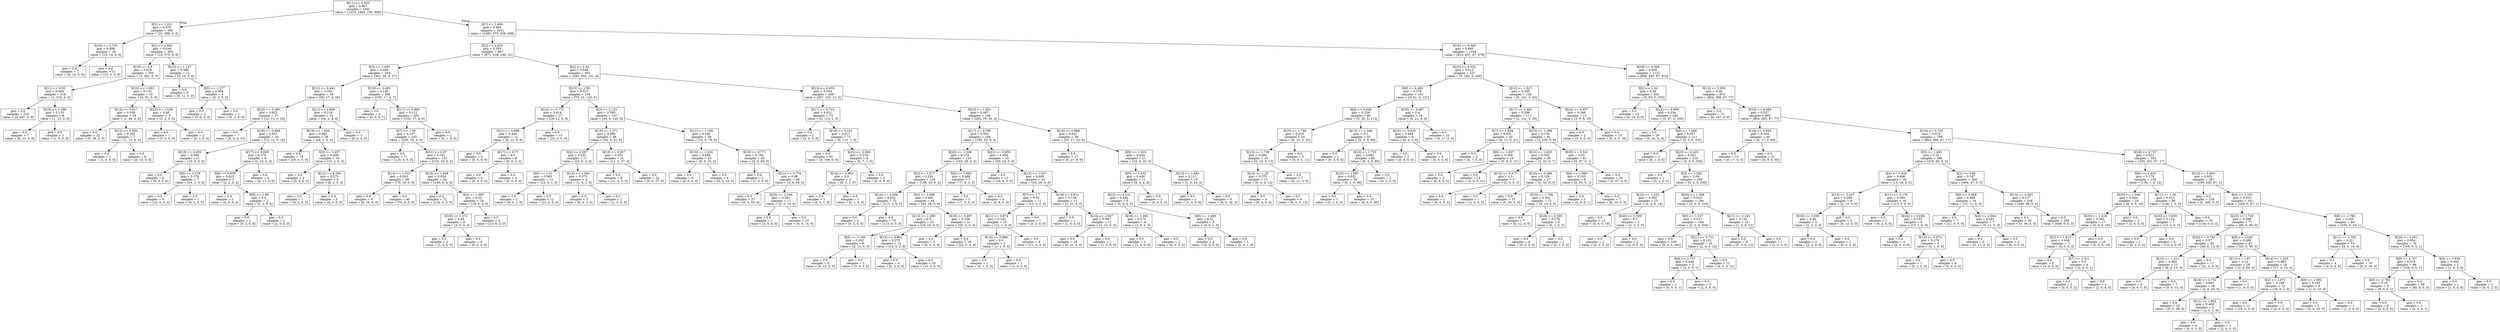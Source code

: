 digraph Tree {
node [shape=box] ;
0 [label="X[11] <= 0.933\ngini = 0.667\nsamples = 2401\nvalue = [1510, 1464, 236, 609]"] ;
1 [label="X[1] <= 1.251\ngini = 0.078\nsamples = 380\nvalue = [25, 589, 0, 0]"] ;
0 -> 1 [labeldistance=2.5, labelangle=45, headlabel="True"] ;
2 [label="X[19] <= 2.725\ngini = 0.499\nsamples = 18\nvalue = [15, 14, 0, 0]"] ;
1 -> 2 ;
3 [label="gini = 0.0\nsamples = 7\nvalue = [0, 14, 0, 0]"] ;
2 -> 3 ;
4 [label="gini = 0.0\nsamples = 11\nvalue = [15, 0, 0, 0]"] ;
2 -> 4 ;
5 [label="X[1] <= 4.932\ngini = 0.034\nsamples = 362\nvalue = [10, 575, 0, 0]"] ;
1 -> 5 ;
6 [label="X[19] <= 4.9\ngini = 0.018\nsamples = 350\nvalue = [5, 561, 0, 0]"] ;
5 -> 6 ;
7 [label="X[11] <= 0.92\ngini = 0.004\nsamples = 318\nvalue = [1, 510, 0, 0]"] ;
6 -> 7 ;
8 [label="gini = 0.0\nsamples = 310\nvalue = [0, 497, 0, 0]"] ;
7 -> 8 ;
9 [label="X[19] <= 1.596\ngini = 0.133\nsamples = 8\nvalue = [1, 13, 0, 0]"] ;
7 -> 9 ;
10 [label="gini = 0.0\nsamples = 7\nvalue = [0, 13, 0, 0]"] ;
9 -> 10 ;
11 [label="gini = 0.0\nsamples = 1\nvalue = [1, 0, 0, 0]"] ;
9 -> 11 ;
12 [label="X[10] <= 1.683\ngini = 0.135\nsamples = 32\nvalue = [4, 51, 0, 0]"] ;
6 -> 12 ;
13 [label="X[12] <= 0.917\ngini = 0.039\nsamples = 29\nvalue = [1, 49, 0, 0]"] ;
12 -> 13 ;
14 [label="gini = 0.0\nsamples = 22\nvalue = [0, 39, 0, 0]"] ;
13 -> 14 ;
15 [label="X[12] <= 0.936\ngini = 0.165\nsamples = 7\nvalue = [1, 10, 0, 0]"] ;
13 -> 15 ;
16 [label="gini = 0.0\nsamples = 1\nvalue = [1, 0, 0, 0]"] ;
15 -> 16 ;
17 [label="gini = 0.0\nsamples = 6\nvalue = [0, 10, 0, 0]"] ;
15 -> 17 ;
18 [label="X[23] <= 2.538\ngini = 0.48\nsamples = 3\nvalue = [3, 2, 0, 0]"] ;
12 -> 18 ;
19 [label="gini = 0.0\nsamples = 1\nvalue = [3, 0, 0, 0]"] ;
18 -> 19 ;
20 [label="gini = 0.0\nsamples = 2\nvalue = [0, 2, 0, 0]"] ;
18 -> 20 ;
21 [label="X[14] <= 1.147\ngini = 0.388\nsamples = 12\nvalue = [5, 14, 0, 0]"] ;
5 -> 21 ;
22 [label="gini = 0.0\nsamples = 8\nvalue = [0, 12, 0, 0]"] ;
21 -> 22 ;
23 [label="X[0] <= 1.377\ngini = 0.408\nsamples = 4\nvalue = [5, 2, 0, 0]"] ;
21 -> 23 ;
24 [label="gini = 0.0\nsamples = 3\nvalue = [5, 0, 0, 0]"] ;
23 -> 24 ;
25 [label="gini = 0.0\nsamples = 1\nvalue = [0, 2, 0, 0]"] ;
23 -> 25 ;
26 [label="X[7] <= 1.804\ngini = 0.669\nsamples = 2021\nvalue = [1485, 875, 236, 609]"] ;
0 -> 26 [labeldistance=2.5, labelangle=-45, headlabel="False"] ;
27 [label="X[2] <= 2.022\ngini = 0.553\nsamples = 667\nvalue = [671, 238, 149, 31]"] ;
26 -> 27 ;
28 [label="X[3] <= 1.455\ngini = 0.268\nsamples = 264\nvalue = [391, 34, 8, 27]"] ;
27 -> 28 ;
29 [label="X[21] <= 0.442\ngini = 0.592\nsamples = 58\nvalue = [56, 17, 4, 20]"] ;
28 -> 29 ;
30 [label="X[23] <= 0.385\ngini = 0.652\nsamples = 27\nvalue = [12, 15, 0, 20]"] ;
29 -> 30 ;
31 [label="gini = 0.0\nsamples = 7\nvalue = [0, 0, 0, 10]"] ;
30 -> 31 ;
32 [label="X[18] <= 0.984\ngini = 0.657\nsamples = 20\nvalue = [12, 15, 0, 10]"] ;
30 -> 32 ;
33 [label="X[19] <= 0.495\ngini = 0.568\nsamples = 11\nvalue = [10, 2, 0, 6]"] ;
32 -> 33 ;
34 [label="gini = 0.0\nsamples = 4\nvalue = [0, 0, 0, 6]"] ;
33 -> 34 ;
35 [label="X[6] <= 3.278\ngini = 0.278\nsamples = 7\nvalue = [10, 2, 0, 0]"] ;
33 -> 35 ;
36 [label="gini = 0.0\nsamples = 6\nvalue = [10, 0, 0, 0]"] ;
35 -> 36 ;
37 [label="gini = 0.0\nsamples = 1\nvalue = [0, 2, 0, 0]"] ;
35 -> 37 ;
38 [label="X[17] <= 0.928\ngini = 0.476\nsamples = 9\nvalue = [2, 13, 0, 4]"] ;
32 -> 38 ;
39 [label="X[8] <= 2.658\ngini = 0.625\nsamples = 3\nvalue = [2, 2, 0, 4]"] ;
38 -> 39 ;
40 [label="gini = 0.0\nsamples = 1\nvalue = [0, 0, 0, 4]"] ;
39 -> 40 ;
41 [label="X[9] <= 2.99\ngini = 0.5\nsamples = 2\nvalue = [2, 2, 0, 0]"] ;
39 -> 41 ;
42 [label="gini = 0.0\nsamples = 1\nvalue = [0, 2, 0, 0]"] ;
41 -> 42 ;
43 [label="gini = 0.0\nsamples = 1\nvalue = [2, 0, 0, 0]"] ;
41 -> 43 ;
44 [label="gini = 0.0\nsamples = 6\nvalue = [0, 11, 0, 0]"] ;
38 -> 44 ;
45 [label="X[21] <= 1.609\ngini = 0.218\nsamples = 31\nvalue = [44, 2, 4, 0]"] ;
29 -> 45 ;
46 [label="X[19] <= 1.006\ngini = 0.083\nsamples = 28\nvalue = [44, 2, 0, 0]"] ;
45 -> 46 ;
47 [label="gini = 0.0\nsamples = 18\nvalue = [29, 0, 0, 0]"] ;
46 -> 47 ;
48 [label="X[3] <= 1.407\ngini = 0.208\nsamples = 10\nvalue = [15, 2, 0, 0]"] ;
46 -> 48 ;
49 [label="gini = 0.0\nsamples = 4\nvalue = [9, 0, 0, 0]"] ;
48 -> 49 ;
50 [label="X[12] <= 3.294\ngini = 0.375\nsamples = 6\nvalue = [6, 2, 0, 0]"] ;
48 -> 50 ;
51 [label="gini = 0.0\nsamples = 1\nvalue = [0, 2, 0, 0]"] ;
50 -> 51 ;
52 [label="gini = 0.0\nsamples = 5\nvalue = [6, 0, 0, 0]"] ;
50 -> 52 ;
53 [label="gini = 0.0\nsamples = 3\nvalue = [0, 0, 4, 0]"] ;
45 -> 53 ;
54 [label="X[19] <= 0.491\ngini = 0.146\nsamples = 206\nvalue = [335, 17, 4, 7]"] ;
28 -> 54 ;
55 [label="gini = 0.0\nsamples = 3\nvalue = [0, 0, 0, 7]"] ;
54 -> 55 ;
56 [label="X[17] <= 3.865\ngini = 0.112\nsamples = 203\nvalue = [335, 17, 4, 0]"] ;
54 -> 56 ;
57 [label="X[7] <= 1.59\ngini = 0.107\nsamples = 202\nvalue = [335, 16, 4, 0]"] ;
56 -> 57 ;
58 [label="gini = 0.0\nsamples = 71\nvalue = [125, 0, 0, 0]"] ;
57 -> 58 ;
59 [label="X[21] <= 0.87\ngini = 0.161\nsamples = 131\nvalue = [210, 16, 4, 0]"] ;
57 -> 59 ;
60 [label="X[14] <= 1.337\ngini = 0.303\nsamples = 49\nvalue = [70, 16, 0, 0]"] ;
59 -> 60 ;
61 [label="gini = 0.0\nsamples = 9\nvalue = [0, 16, 0, 0]"] ;
60 -> 61 ;
62 [label="gini = 0.0\nsamples = 40\nvalue = [70, 0, 0, 0]"] ;
60 -> 62 ;
63 [label="X[18] <= 1.448\ngini = 0.054\nsamples = 82\nvalue = [140, 0, 4, 0]"] ;
59 -> 63 ;
64 [label="gini = 0.0\nsamples = 72\nvalue = [124, 0, 0, 0]"] ;
63 -> 64 ;
65 [label="X[3] <= 1.997\ngini = 0.32\nsamples = 10\nvalue = [16, 0, 4, 0]"] ;
63 -> 65 ;
66 [label="X[19] <= 1.372\ngini = 0.49\nsamples = 6\nvalue = [3, 0, 4, 0]"] ;
65 -> 66 ;
67 [label="gini = 0.0\nsamples = 2\nvalue = [3, 0, 0, 0]"] ;
66 -> 67 ;
68 [label="gini = 0.0\nsamples = 4\nvalue = [0, 0, 4, 0]"] ;
66 -> 68 ;
69 [label="gini = 0.0\nsamples = 4\nvalue = [13, 0, 0, 0]"] ;
65 -> 69 ;
70 [label="gini = 0.0\nsamples = 1\nvalue = [0, 1, 0, 0]"] ;
56 -> 70 ;
71 [label="X[2] <= 2.34\ngini = 0.646\nsamples = 403\nvalue = [280, 204, 141, 4]"] ;
27 -> 71 ;
72 [label="X[23] <= 1.58\ngini = 0.527\nsamples = 134\nvalue = [73, 12, 120, 0]"] ;
71 -> 72 ;
73 [label="X[22] <= 0.772\ngini = 0.414\nsamples = 27\nvalue = [29, 12, 0, 0]"] ;
72 -> 73 ;
74 [label="X[21] <= 0.698\ngini = 0.444\nsamples = 12\nvalue = [6, 12, 0, 0]"] ;
73 -> 74 ;
75 [label="gini = 0.0\nsamples = 4\nvalue = [0, 6, 0, 0]"] ;
74 -> 75 ;
76 [label="X[17] <= 0.77\ngini = 0.5\nsamples = 8\nvalue = [6, 6, 0, 0]"] ;
74 -> 76 ;
77 [label="gini = 0.0\nsamples = 4\nvalue = [6, 0, 0, 0]"] ;
76 -> 77 ;
78 [label="gini = 0.0\nsamples = 4\nvalue = [0, 6, 0, 0]"] ;
76 -> 78 ;
79 [label="gini = 0.0\nsamples = 15\nvalue = [23, 0, 0, 0]"] ;
73 -> 79 ;
80 [label="X[2] <= 2.122\ngini = 0.393\nsamples = 107\nvalue = [44, 0, 120, 0]"] ;
72 -> 80 ;
81 [label="X[16] <= 1.371\ngini = 0.496\nsamples = 48\nvalue = [34, 0, 41, 0]"] ;
80 -> 81 ;
82 [label="X[4] <= 2.087\ngini = 0.252\nsamples = 17\nvalue = [23, 0, 4, 0]"] ;
81 -> 82 ;
83 [label="X[9] <= 1.41\ngini = 0.083\nsamples = 13\nvalue = [22, 0, 1, 0]"] ;
82 -> 83 ;
84 [label="gini = 0.0\nsamples = 1\nvalue = [0, 0, 1, 0]"] ;
83 -> 84 ;
85 [label="gini = 0.0\nsamples = 12\nvalue = [22, 0, 0, 0]"] ;
83 -> 85 ;
86 [label="X[14] <= 1.345\ngini = 0.375\nsamples = 4\nvalue = [1, 0, 3, 0]"] ;
82 -> 86 ;
87 [label="gini = 0.0\nsamples = 3\nvalue = [0, 0, 3, 0]"] ;
86 -> 87 ;
88 [label="gini = 0.0\nsamples = 1\nvalue = [1, 0, 0, 0]"] ;
86 -> 88 ;
89 [label="X[19] <= 0.907\ngini = 0.353\nsamples = 31\nvalue = [11, 0, 37, 0]"] ;
81 -> 89 ;
90 [label="gini = 0.0\nsamples = 9\nvalue = [11, 0, 0, 0]"] ;
89 -> 90 ;
91 [label="gini = 0.0\nsamples = 22\nvalue = [0, 0, 37, 0]"] ;
89 -> 91 ;
92 [label="X[11] <= 1.169\ngini = 0.199\nsamples = 59\nvalue = [10, 0, 79, 0]"] ;
80 -> 92 ;
93 [label="X[19] <= 2.434\ngini = 0.469\nsamples = 10\nvalue = [6, 0, 10, 0]"] ;
92 -> 93 ;
94 [label="gini = 0.0\nsamples = 4\nvalue = [6, 0, 0, 0]"] ;
93 -> 94 ;
95 [label="gini = 0.0\nsamples = 6\nvalue = [0, 0, 10, 0]"] ;
93 -> 95 ;
96 [label="X[19] <= 0.771\ngini = 0.104\nsamples = 49\nvalue = [4, 0, 69, 0]"] ;
92 -> 96 ;
97 [label="gini = 0.0\nsamples = 1\nvalue = [1, 0, 0, 0]"] ;
96 -> 97 ;
98 [label="X[21] <= 3.774\ngini = 0.08\nsamples = 48\nvalue = [3, 0, 69, 0]"] ;
96 -> 98 ;
99 [label="gini = 0.0\nsamples = 37\nvalue = [0, 0, 55, 0]"] ;
98 -> 99 ;
100 [label="X[23] <= 2.349\ngini = 0.291\nsamples = 11\nvalue = [3, 0, 14, 0]"] ;
98 -> 100 ;
101 [label="gini = 0.0\nsamples = 1\nvalue = [3, 0, 0, 0]"] ;
100 -> 101 ;
102 [label="gini = 0.0\nsamples = 10\nvalue = [0, 0, 14, 0]"] ;
100 -> 102 ;
103 [label="X[13] <= 0.935\ngini = 0.554\nsamples = 269\nvalue = [207, 192, 21, 4]"] ;
71 -> 103 ;
104 [label="X[17] <= 0.724\ngini = 0.051\nsamples = 73\nvalue = [2, 113, 1, 0]"] ;
103 -> 104 ;
105 [label="gini = 0.0\nsamples = 2\nvalue = [2, 0, 0, 0]"] ;
104 -> 105 ;
106 [label="X[18] <= 3.101\ngini = 0.017\nsamples = 71\nvalue = [0, 113, 1, 0]"] ;
104 -> 106 ;
107 [label="gini = 0.0\nsamples = 65\nvalue = [0, 106, 0, 0]"] ;
106 -> 107 ;
108 [label="X[23] <= 2.609\ngini = 0.219\nsamples = 6\nvalue = [0, 7, 1, 0]"] ;
106 -> 108 ;
109 [label="X[14] <= 2.965\ngini = 0.5\nsamples = 2\nvalue = [0, 1, 1, 0]"] ;
108 -> 109 ;
110 [label="gini = 0.0\nsamples = 1\nvalue = [0, 0, 1, 0]"] ;
109 -> 110 ;
111 [label="gini = 0.0\nsamples = 1\nvalue = [0, 1, 0, 0]"] ;
109 -> 111 ;
112 [label="gini = 0.0\nsamples = 4\nvalue = [0, 6, 0, 0]"] ;
108 -> 112 ;
113 [label="X[23] <= 1.931\ngini = 0.487\nsamples = 196\nvalue = [205, 79, 20, 4]"] ;
103 -> 113 ;
114 [label="X[17] <= 0.785\ngini = 0.353\nsamples = 158\nvalue = [195, 52, 0, 4]"] ;
113 -> 114 ;
115 [label="X[20] <= 1.308\ngini = 0.278\nsamples = 123\nvalue = [165, 28, 0, 4]"] ;
114 -> 115 ;
116 [label="X[2] <= 3.977\ngini = 0.234\nsamples = 116\nvalue = [158, 20, 0, 4]"] ;
115 -> 116 ;
117 [label="X[14] <= 0.856\ngini = 0.034\nsamples = 72\nvalue = [115, 2, 0, 0]"] ;
116 -> 117 ;
118 [label="gini = 0.0\nsamples = 2\nvalue = [0, 2, 0, 0]"] ;
117 -> 118 ;
119 [label="gini = 0.0\nsamples = 70\nvalue = [115, 0, 0, 0]"] ;
117 -> 119 ;
120 [label="X[4] <= 3.098\ngini = 0.482\nsamples = 44\nvalue = [43, 18, 0, 4]"] ;
116 -> 120 ;
121 [label="X[13] <= 1.289\ngini = 0.5\nsamples = 23\nvalue = [18, 18, 0, 0]"] ;
120 -> 121 ;
122 [label="X[0] <= 1.186\ngini = 0.305\nsamples = 9\nvalue = [3, 13, 0, 0]"] ;
121 -> 122 ;
123 [label="gini = 0.0\nsamples = 6\nvalue = [0, 13, 0, 0]"] ;
122 -> 123 ;
124 [label="gini = 0.0\nsamples = 3\nvalue = [3, 0, 0, 0]"] ;
122 -> 124 ;
125 [label="X[14] <= 0.901\ngini = 0.375\nsamples = 14\nvalue = [15, 5, 0, 0]"] ;
121 -> 125 ;
126 [label="gini = 0.0\nsamples = 4\nvalue = [0, 5, 0, 0]"] ;
125 -> 126 ;
127 [label="gini = 0.0\nsamples = 10\nvalue = [15, 0, 0, 0]"] ;
125 -> 127 ;
128 [label="X[19] <= 0.497\ngini = 0.238\nsamples = 21\nvalue = [25, 0, 0, 4]"] ;
120 -> 128 ;
129 [label="gini = 0.0\nsamples = 3\nvalue = [0, 0, 0, 4]"] ;
128 -> 129 ;
130 [label="gini = 0.0\nsamples = 18\nvalue = [25, 0, 0, 0]"] ;
128 -> 130 ;
131 [label="X[5] <= 2.883\ngini = 0.498\nsamples = 7\nvalue = [7, 8, 0, 0]"] ;
115 -> 131 ;
132 [label="gini = 0.0\nsamples = 3\nvalue = [7, 0, 0, 0]"] ;
131 -> 132 ;
133 [label="gini = 0.0\nsamples = 4\nvalue = [0, 8, 0, 0]"] ;
131 -> 133 ;
134 [label="X[21] <= 0.659\ngini = 0.494\nsamples = 35\nvalue = [30, 24, 0, 0]"] ;
114 -> 134 ;
135 [label="gini = 0.0\nsamples = 12\nvalue = [16, 0, 0, 0]"] ;
134 -> 135 ;
136 [label="X[13] <= 1.547\ngini = 0.465\nsamples = 23\nvalue = [14, 24, 0, 0]"] ;
134 -> 136 ;
137 [label="X[7] <= 1.7\ngini = 0.32\nsamples = 11\nvalue = [12, 3, 0, 0]"] ;
136 -> 137 ;
138 [label="X[21] <= 0.874\ngini = 0.142\nsamples = 10\nvalue = [12, 1, 0, 0]"] ;
137 -> 138 ;
139 [label="X[16] <= 0.999\ngini = 0.5\nsamples = 2\nvalue = [1, 1, 0, 0]"] ;
138 -> 139 ;
140 [label="gini = 0.0\nsamples = 1\nvalue = [0, 1, 0, 0]"] ;
139 -> 140 ;
141 [label="gini = 0.0\nsamples = 1\nvalue = [1, 0, 0, 0]"] ;
139 -> 141 ;
142 [label="gini = 0.0\nsamples = 8\nvalue = [11, 0, 0, 0]"] ;
138 -> 142 ;
143 [label="gini = 0.0\nsamples = 1\nvalue = [0, 2, 0, 0]"] ;
137 -> 143 ;
144 [label="X[18] <= 0.811\ngini = 0.159\nsamples = 12\nvalue = [2, 21, 0, 0]"] ;
136 -> 144 ;
145 [label="gini = 0.0\nsamples = 1\nvalue = [1, 0, 0, 0]"] ;
144 -> 145 ;
146 [label="X[14] <= 2.947\ngini = 0.087\nsamples = 11\nvalue = [1, 21, 0, 0]"] ;
144 -> 146 ;
147 [label="gini = 0.0\nsamples = 10\nvalue = [0, 21, 0, 0]"] ;
146 -> 147 ;
148 [label="gini = 0.0\nsamples = 1\nvalue = [1, 0, 0, 0]"] ;
146 -> 148 ;
149 [label="X[14] <= 0.888\ngini = 0.622\nsamples = 38\nvalue = [10, 27, 20, 0]"] ;
113 -> 149 ;
150 [label="gini = 0.0\nsamples = 17\nvalue = [0, 27, 0, 0]"] ;
149 -> 150 ;
151 [label="X[8] <= 1.624\ngini = 0.444\nsamples = 21\nvalue = [10, 0, 20, 0]"] ;
149 -> 151 ;
152 [label="X[9] <= 1.632\ngini = 0.426\nsamples = 11\nvalue = [9, 0, 4, 0]"] ;
151 -> 152 ;
153 [label="X[23] <= 4.132\ngini = 0.494\nsamples = 9\nvalue = [5, 0, 4, 0]"] ;
152 -> 153 ;
154 [label="X[19] <= 1.492\ngini = 0.375\nsamples = 4\nvalue = [1, 0, 3, 0]"] ;
153 -> 154 ;
155 [label="gini = 0.0\nsamples = 1\nvalue = [1, 0, 0, 0]"] ;
154 -> 155 ;
156 [label="gini = 0.0\nsamples = 3\nvalue = [0, 0, 3, 0]"] ;
154 -> 156 ;
157 [label="X[8] <= 1.408\ngini = 0.32\nsamples = 5\nvalue = [4, 0, 1, 0]"] ;
153 -> 157 ;
158 [label="gini = 0.0\nsamples = 4\nvalue = [4, 0, 0, 0]"] ;
157 -> 158 ;
159 [label="gini = 0.0\nsamples = 1\nvalue = [0, 0, 1, 0]"] ;
157 -> 159 ;
160 [label="gini = 0.0\nsamples = 2\nvalue = [4, 0, 0, 0]"] ;
152 -> 160 ;
161 [label="X[13] <= 1.683\ngini = 0.111\nsamples = 10\nvalue = [1, 0, 16, 0]"] ;
151 -> 161 ;
162 [label="gini = 0.0\nsamples = 1\nvalue = [1, 0, 0, 0]"] ;
161 -> 162 ;
163 [label="gini = 0.0\nsamples = 9\nvalue = [0, 0, 16, 0]"] ;
161 -> 163 ;
164 [label="X[16] <= 0.505\ngini = 0.685\nsamples = 1354\nvalue = [814, 637, 87, 578]"] ;
26 -> 164 ;
165 [label="X[20] <= 0.532\ngini = 0.513\nsamples = 227\nvalue = [5, 182, 0, 166]"] ;
164 -> 165 ;
166 [label="X[8] <= 4.465\ngini = 0.378\nsamples = 101\nvalue = [0, 41, 0, 121]"] ;
165 -> 166 ;
167 [label="X[6] <= 3.028\ngini = 0.256\nsamples = 85\nvalue = [0, 20, 0, 113]"] ;
166 -> 167 ;
168 [label="X[10] <= 1.749\ngini = 0.478\nsamples = 24\nvalue = [0, 15, 0, 23]"] ;
167 -> 168 ;
169 [label="X[13] <= 1.738\ngini = 0.494\nsamples = 19\nvalue = [0, 15, 0, 12]"] ;
168 -> 169 ;
170 [label="X[14] <= 1.25\ngini = 0.375\nsamples = 12\nvalue = [0, 4, 0, 12]"] ;
169 -> 170 ;
171 [label="gini = 0.0\nsamples = 4\nvalue = [0, 4, 0, 0]"] ;
170 -> 171 ;
172 [label="gini = 0.0\nsamples = 8\nvalue = [0, 0, 0, 12]"] ;
170 -> 172 ;
173 [label="gini = 0.0\nsamples = 7\nvalue = [0, 11, 0, 0]"] ;
169 -> 173 ;
174 [label="gini = 0.0\nsamples = 5\nvalue = [0, 0, 0, 11]"] ;
168 -> 174 ;
175 [label="X[13] <= 1.346\ngini = 0.1\nsamples = 61\nvalue = [0, 5, 0, 90]"] ;
167 -> 175 ;
176 [label="gini = 0.0\nsamples = 1\nvalue = [0, 2, 0, 0]"] ;
175 -> 176 ;
177 [label="X[13] <= 1.753\ngini = 0.062\nsamples = 60\nvalue = [0, 3, 0, 90]"] ;
175 -> 177 ;
178 [label="X[10] <= 1.685\ngini = 0.022\nsamples = 58\nvalue = [0, 1, 0, 90]"] ;
177 -> 178 ;
179 [label="gini = 0.0\nsamples = 1\nvalue = [0, 1, 0, 0]"] ;
178 -> 179 ;
180 [label="gini = 0.0\nsamples = 57\nvalue = [0, 0, 0, 90]"] ;
178 -> 180 ;
181 [label="gini = 0.0\nsamples = 2\nvalue = [0, 2, 0, 0]"] ;
177 -> 181 ;
182 [label="X[20] <= 0.487\ngini = 0.4\nsamples = 16\nvalue = [0, 21, 0, 8]"] ;
166 -> 182 ;
183 [label="X[22] <= 0.835\ngini = 0.444\nsamples = 6\nvalue = [0, 4, 0, 8]"] ;
182 -> 183 ;
184 [label="gini = 0.0\nsamples = 2\nvalue = [0, 4, 0, 0]"] ;
183 -> 184 ;
185 [label="gini = 0.0\nsamples = 4\nvalue = [0, 0, 0, 8]"] ;
183 -> 185 ;
186 [label="gini = 0.0\nsamples = 10\nvalue = [0, 17, 0, 0]"] ;
182 -> 186 ;
187 [label="X[12] <= 1.827\ngini = 0.399\nsamples = 126\nvalue = [5, 141, 0, 45]"] ;
165 -> 187 ;
188 [label="X[17] <= 0.462\ngini = 0.299\nsamples = 111\nvalue = [2, 141, 0, 29]"] ;
187 -> 188 ;
189 [label="X[7] <= 1.834\ngini = 0.451\nsamples = 20\nvalue = [0, 11, 0, 21]"] ;
188 -> 189 ;
190 [label="gini = 0.0\nsamples = 4\nvalue = [0, 7, 0, 0]"] ;
189 -> 190 ;
191 [label="X[6] <= 1.937\ngini = 0.269\nsamples = 16\nvalue = [0, 4, 0, 21]"] ;
189 -> 191 ;
192 [label="gini = 0.0\nsamples = 2\nvalue = [0, 4, 0, 0]"] ;
191 -> 192 ;
193 [label="gini = 0.0\nsamples = 14\nvalue = [0, 0, 0, 21]"] ;
191 -> 193 ;
194 [label="X[23] <= 1.299\ngini = 0.134\nsamples = 91\nvalue = [2, 130, 0, 8]"] ;
188 -> 194 ;
195 [label="X[10] <= 1.655\ngini = 0.353\nsamples = 30\nvalue = [2, 33, 0, 7]"] ;
194 -> 195 ;
196 [label="X[15] <= 0.577\ngini = 0.5\nsamples = 3\nvalue = [2, 0, 0, 2]"] ;
195 -> 196 ;
197 [label="gini = 0.0\nsamples = 2\nvalue = [0, 0, 0, 2]"] ;
196 -> 197 ;
198 [label="gini = 0.0\nsamples = 1\nvalue = [2, 0, 0, 0]"] ;
196 -> 198 ;
199 [label="X[16] <= 0.488\ngini = 0.229\nsamples = 27\nvalue = [0, 33, 0, 5]"] ;
195 -> 199 ;
200 [label="gini = 0.0\nsamples = 15\nvalue = [0, 20, 0, 0]"] ;
199 -> 200 ;
201 [label="X[10] <= 1.766\ngini = 0.401\nsamples = 12\nvalue = [0, 13, 0, 5]"] ;
199 -> 201 ;
202 [label="gini = 0.0\nsamples = 7\nvalue = [0, 12, 0, 0]"] ;
201 -> 202 ;
203 [label="X[18] <= 0.505\ngini = 0.278\nsamples = 5\nvalue = [0, 1, 0, 5]"] ;
201 -> 203 ;
204 [label="gini = 0.0\nsamples = 4\nvalue = [0, 0, 0, 5]"] ;
203 -> 204 ;
205 [label="gini = 0.0\nsamples = 1\nvalue = [0, 1, 0, 0]"] ;
203 -> 205 ;
206 [label="X[20] <= 0.541\ngini = 0.02\nsamples = 61\nvalue = [0, 97, 0, 1]"] ;
194 -> 206 ;
207 [label="X[6] <= 1.869\ngini = 0.165\nsamples = 8\nvalue = [0, 10, 0, 1]"] ;
206 -> 207 ;
208 [label="gini = 0.0\nsamples = 1\nvalue = [0, 0, 0, 1]"] ;
207 -> 208 ;
209 [label="gini = 0.0\nsamples = 7\nvalue = [0, 10, 0, 0]"] ;
207 -> 209 ;
210 [label="gini = 0.0\nsamples = 53\nvalue = [0, 87, 0, 0]"] ;
206 -> 210 ;
211 [label="X[22] <= 0.957\ngini = 0.266\nsamples = 15\nvalue = [3, 0, 0, 16]"] ;
187 -> 211 ;
212 [label="gini = 0.0\nsamples = 2\nvalue = [3, 0, 0, 0]"] ;
211 -> 212 ;
213 [label="gini = 0.0\nsamples = 13\nvalue = [0, 0, 0, 16]"] ;
211 -> 213 ;
214 [label="X[18] <= 0.504\ngini = 0.666\nsamples = 1127\nvalue = [809, 455, 87, 412]"] ;
164 -> 214 ;
215 [label="X[5] <= 1.62\ngini = 0.29\nsamples = 252\nvalue = [5, 65, 0, 335]"] ;
214 -> 215 ;
216 [label="gini = 0.0\nsamples = 12\nvalue = [0, 18, 0, 0]"] ;
215 -> 216 ;
217 [label="X[14] <= 0.909\ngini = 0.236\nsamples = 240\nvalue = [5, 47, 0, 335]"] ;
215 -> 217 ;
218 [label="gini = 0.0\nsamples = 29\nvalue = [0, 42, 0, 0]"] ;
217 -> 218 ;
219 [label="X[4] <= 1.484\ngini = 0.057\nsamples = 211\nvalue = [5, 5, 0, 335]"] ;
217 -> 219 ;
220 [label="gini = 0.0\nsamples = 1\nvalue = [0, 1, 0, 0]"] ;
219 -> 220 ;
221 [label="X[20] <= 0.425\ngini = 0.051\nsamples = 210\nvalue = [5, 4, 0, 335]"] ;
219 -> 221 ;
222 [label="gini = 0.0\nsamples = 1\nvalue = [0, 2, 0, 0]"] ;
221 -> 222 ;
223 [label="X[2] <= 1.382\ngini = 0.04\nsamples = 209\nvalue = [5, 2, 0, 335]"] ;
221 -> 223 ;
224 [label="X[22] <= 1.222\ngini = 0.302\nsamples = 15\nvalue = [2, 2, 0, 19]"] ;
223 -> 224 ;
225 [label="gini = 0.0\nsamples = 12\nvalue = [0, 0, 0, 19]"] ;
224 -> 225 ;
226 [label="X[20] <= 0.509\ngini = 0.5\nsamples = 3\nvalue = [2, 2, 0, 0]"] ;
224 -> 226 ;
227 [label="gini = 0.0\nsamples = 1\nvalue = [0, 2, 0, 0]"] ;
226 -> 227 ;
228 [label="gini = 0.0\nsamples = 2\nvalue = [2, 0, 0, 0]"] ;
226 -> 228 ;
229 [label="X[20] <= 1.569\ngini = 0.019\nsamples = 194\nvalue = [3, 0, 0, 316]"] ;
223 -> 229 ;
230 [label="X[0] <= 1.527\ngini = 0.013\nsamples = 184\nvalue = [2, 0, 0, 304]"] ;
229 -> 230 ;
231 [label="gini = 0.0\nsamples = 169\nvalue = [0, 0, 0, 282]"] ;
230 -> 231 ;
232 [label="X[21] <= 0.731\ngini = 0.153\nsamples = 15\nvalue = [2, 0, 0, 22]"] ;
230 -> 232 ;
233 [label="X[9] <= 2.737\ngini = 0.444\nsamples = 3\nvalue = [2, 0, 0, 1]"] ;
232 -> 233 ;
234 [label="gini = 0.0\nsamples = 1\nvalue = [0, 0, 0, 1]"] ;
233 -> 234 ;
235 [label="gini = 0.0\nsamples = 2\nvalue = [2, 0, 0, 0]"] ;
233 -> 235 ;
236 [label="gini = 0.0\nsamples = 12\nvalue = [0, 0, 0, 21]"] ;
232 -> 236 ;
237 [label="X[11] <= 2.145\ngini = 0.142\nsamples = 10\nvalue = [1, 0, 0, 12]"] ;
229 -> 237 ;
238 [label="gini = 0.0\nsamples = 9\nvalue = [0, 0, 0, 12]"] ;
237 -> 238 ;
239 [label="gini = 0.0\nsamples = 1\nvalue = [1, 0, 0, 0]"] ;
237 -> 239 ;
240 [label="X[13] <= 0.905\ngini = 0.56\nsamples = 875\nvalue = [804, 390, 87, 77]"] ;
214 -> 240 ;
241 [label="gini = 0.0\nsamples = 73\nvalue = [0, 107, 0, 0]"] ;
240 -> 241 ;
242 [label="X[19] <= 0.494\ngini = 0.527\nsamples = 802\nvalue = [804, 283, 87, 77]"] ;
240 -> 242 ;
243 [label="X[14] <= 0.925\ngini = 0.344\nsamples = 44\nvalue = [0, 17, 0, 60]"] ;
242 -> 243 ;
244 [label="gini = 0.0\nsamples = 12\nvalue = [0, 17, 0, 0]"] ;
243 -> 244 ;
245 [label="gini = 0.0\nsamples = 32\nvalue = [0, 0, 0, 60]"] ;
243 -> 245 ;
246 [label="X[16] <= 0.725\ngini = 0.474\nsamples = 758\nvalue = [804, 266, 87, 17]"] ;
242 -> 246 ;
247 [label="X[5] <= 1.462\ngini = 0.21\nsamples = 366\nvalue = [479, 65, 0, 0]"] ;
246 -> 247 ;
248 [label="X[4] <= 1.439\ngini = 0.496\nsamples = 18\nvalue = [15, 18, 0, 0]"] ;
247 -> 248 ;
249 [label="X[13] <= 3.247\ngini = 0.208\nsamples = 8\nvalue = [2, 15, 0, 0]"] ;
248 -> 249 ;
250 [label="X[10] <= 3.839\ngini = 0.48\nsamples = 3\nvalue = [2, 3, 0, 0]"] ;
249 -> 250 ;
251 [label="gini = 0.0\nsamples = 2\nvalue = [2, 0, 0, 0]"] ;
250 -> 251 ;
252 [label="gini = 0.0\nsamples = 1\nvalue = [0, 3, 0, 0]"] ;
250 -> 252 ;
253 [label="gini = 0.0\nsamples = 5\nvalue = [0, 12, 0, 0]"] ;
249 -> 253 ;
254 [label="X[11] <= 2.176\ngini = 0.305\nsamples = 10\nvalue = [13, 3, 0, 0]"] ;
248 -> 254 ;
255 [label="gini = 0.0\nsamples = 1\nvalue = [0, 2, 0, 0]"] ;
254 -> 255 ;
256 [label="X[16] <= 0.658\ngini = 0.133\nsamples = 9\nvalue = [13, 1, 0, 0]"] ;
254 -> 256 ;
257 [label="gini = 0.0\nsamples = 4\nvalue = [8, 0, 0, 0]"] ;
256 -> 257 ;
258 [label="X[15] <= 0.672\ngini = 0.278\nsamples = 5\nvalue = [5, 1, 0, 0]"] ;
256 -> 258 ;
259 [label="gini = 0.0\nsamples = 1\nvalue = [0, 1, 0, 0]"] ;
258 -> 259 ;
260 [label="gini = 0.0\nsamples = 4\nvalue = [5, 0, 0, 0]"] ;
258 -> 260 ;
261 [label="X[1] <= 0.85\ngini = 0.167\nsamples = 348\nvalue = [464, 47, 0, 0]"] ;
247 -> 261 ;
262 [label="X[0] <= 0.809\ngini = 0.488\nsamples = 14\nvalue = [15, 11, 0, 0]"] ;
261 -> 262 ;
263 [label="gini = 0.0\nsamples = 7\nvalue = [11, 0, 0, 0]"] ;
262 -> 263 ;
264 [label="X[4] <= 2.664\ngini = 0.391\nsamples = 7\nvalue = [4, 11, 0, 0]"] ;
262 -> 264 ;
265 [label="gini = 0.0\nsamples = 5\nvalue = [0, 11, 0, 0]"] ;
264 -> 265 ;
266 [label="gini = 0.0\nsamples = 2\nvalue = [4, 0, 0, 0]"] ;
264 -> 266 ;
267 [label="X[14] <= 0.903\ngini = 0.137\nsamples = 334\nvalue = [449, 36, 0, 0]"] ;
261 -> 267 ;
268 [label="gini = 0.0\nsamples = 30\nvalue = [0, 36, 0, 0]"] ;
267 -> 268 ;
269 [label="gini = 0.0\nsamples = 304\nvalue = [449, 0, 0, 0]"] ;
267 -> 269 ;
270 [label="X[18] <= 0.737\ngini = 0.612\nsamples = 392\nvalue = [325, 201, 87, 17]"] ;
246 -> 270 ;
271 [label="X[9] <= 2.416\ngini = 0.178\nsamples = 105\nvalue = [156, 1, 0, 16]"] ;
270 -> 271 ;
272 [label="X[20] <= 1.546\ngini = 0.444\nsamples = 19\nvalue = [8, 0, 0, 16]"] ;
271 -> 272 ;
273 [label="X[20] <= 1.416\ngini = 0.363\nsamples = 17\nvalue = [5, 0, 0, 16]"] ;
272 -> 273 ;
274 [label="X[3] <= 1.813\ngini = 0.408\nsamples = 7\nvalue = [5, 0, 0, 2]"] ;
273 -> 274 ;
275 [label="gini = 0.0\nsamples = 3\nvalue = [3, 0, 0, 0]"] ;
274 -> 275 ;
276 [label="X[7] <= 2.321\ngini = 0.5\nsamples = 4\nvalue = [2, 0, 0, 2]"] ;
274 -> 276 ;
277 [label="gini = 0.0\nsamples = 2\nvalue = [0, 0, 0, 2]"] ;
276 -> 277 ;
278 [label="gini = 0.0\nsamples = 2\nvalue = [2, 0, 0, 0]"] ;
276 -> 278 ;
279 [label="gini = 0.0\nsamples = 10\nvalue = [0, 0, 0, 14]"] ;
273 -> 279 ;
280 [label="gini = 0.0\nsamples = 2\nvalue = [3, 0, 0, 0]"] ;
272 -> 280 ;
281 [label="X[11] <= 1.36\ngini = 0.013\nsamples = 86\nvalue = [148, 1, 0, 0]"] ;
271 -> 281 ;
282 [label="X[16] <= 0.839\ngini = 0.124\nsamples = 7\nvalue = [14, 1, 0, 0]"] ;
281 -> 282 ;
283 [label="gini = 0.0\nsamples = 1\nvalue = [0, 1, 0, 0]"] ;
282 -> 283 ;
284 [label="gini = 0.0\nsamples = 6\nvalue = [14, 0, 0, 0]"] ;
282 -> 284 ;
285 [label="gini = 0.0\nsamples = 79\nvalue = [134, 0, 0, 0]"] ;
281 -> 285 ;
286 [label="X[14] <= 0.903\ngini = 0.635\nsamples = 287\nvalue = [169, 200, 87, 1]"] ;
270 -> 286 ;
287 [label="gini = 0.0\nsamples = 126\nvalue = [0, 200, 0, 0]"] ;
286 -> 287 ;
288 [label="X[4] <= 2.191\ngini = 0.453\nsamples = 161\nvalue = [169, 0, 87, 1]"] ;
286 -> 288 ;
289 [label="X[23] <= 1.729\ngini = 0.498\nsamples = 77\nvalue = [60, 0, 69, 0]"] ;
288 -> 289 ;
290 [label="X[20] <= 0.702\ngini = 0.37\nsamples = 30\nvalue = [40, 0, 13, 0]"] ;
289 -> 290 ;
291 [label="X[15] <= 1.211\ngini = 0.483\nsamples = 13\nvalue = [9, 0, 13, 0]"] ;
290 -> 291 ;
292 [label="gini = 0.0\nsamples = 6\nvalue = [9, 0, 0, 0]"] ;
291 -> 292 ;
293 [label="gini = 0.0\nsamples = 7\nvalue = [0, 0, 13, 0]"] ;
291 -> 293 ;
294 [label="gini = 0.0\nsamples = 17\nvalue = [31, 0, 0, 0]"] ;
290 -> 294 ;
295 [label="X[0] <= 2.026\ngini = 0.388\nsamples = 47\nvalue = [20, 0, 56, 0]"] ;
289 -> 295 ;
296 [label="X[11] <= 1.97\ngini = 0.12\nsamples = 29\nvalue = [3, 0, 44, 0]"] ;
295 -> 296 ;
297 [label="X[14] <= 3.752\ngini = 0.083\nsamples = 28\nvalue = [2, 0, 44, 0]"] ;
296 -> 297 ;
298 [label="gini = 0.0\nsamples = 23\nvalue = [0, 0, 39, 0]"] ;
297 -> 298 ;
299 [label="X[11] <= 1.862\ngini = 0.408\nsamples = 5\nvalue = [2, 0, 5, 0]"] ;
297 -> 299 ;
300 [label="gini = 0.0\nsamples = 4\nvalue = [0, 0, 5, 0]"] ;
299 -> 300 ;
301 [label="gini = 0.0\nsamples = 1\nvalue = [2, 0, 0, 0]"] ;
299 -> 301 ;
302 [label="gini = 0.0\nsamples = 1\nvalue = [1, 0, 0, 0]"] ;
296 -> 302 ;
303 [label="X[14] <= 1.525\ngini = 0.485\nsamples = 18\nvalue = [17, 0, 12, 0]"] ;
295 -> 303 ;
304 [label="X[2] <= 2.071\ngini = 0.198\nsamples = 12\nvalue = [16, 0, 2, 0]"] ;
303 -> 304 ;
305 [label="gini = 0.0\nsamples = 11\nvalue = [16, 0, 0, 0]"] ;
304 -> 305 ;
306 [label="gini = 0.0\nsamples = 1\nvalue = [0, 0, 2, 0]"] ;
304 -> 306 ;
307 [label="X[9] <= 1.692\ngini = 0.165\nsamples = 6\nvalue = [1, 0, 10, 0]"] ;
303 -> 307 ;
308 [label="gini = 0.0\nsamples = 5\nvalue = [0, 0, 10, 0]"] ;
307 -> 308 ;
309 [label="gini = 0.0\nsamples = 1\nvalue = [1, 0, 0, 0]"] ;
307 -> 309 ;
310 [label="X[8] <= 2.766\ngini = 0.255\nsamples = 84\nvalue = [109, 0, 18, 1]"] ;
288 -> 310 ;
311 [label="X[11] <= 1.782\ngini = 0.32\nsamples = 14\nvalue = [4, 0, 16, 0]"] ;
310 -> 311 ;
312 [label="gini = 0.0\nsamples = 4\nvalue = [4, 0, 0, 0]"] ;
311 -> 312 ;
313 [label="gini = 0.0\nsamples = 10\nvalue = [0, 0, 16, 0]"] ;
311 -> 313 ;
314 [label="X[20] <= 0.951\ngini = 0.054\nsamples = 70\nvalue = [105, 0, 2, 1]"] ;
310 -> 314 ;
315 [label="X[9] <= 2.797\ngini = 0.019\nsamples = 68\nvalue = [104, 0, 0, 1]"] ;
314 -> 315 ;
316 [label="X[9] <= 2.792\ngini = 0.18\nsamples = 9\nvalue = [9, 0, 0, 1]"] ;
315 -> 316 ;
317 [label="gini = 0.0\nsamples = 8\nvalue = [9, 0, 0, 0]"] ;
316 -> 317 ;
318 [label="gini = 0.0\nsamples = 1\nvalue = [0, 0, 0, 1]"] ;
316 -> 318 ;
319 [label="gini = 0.0\nsamples = 59\nvalue = [95, 0, 0, 0]"] ;
315 -> 319 ;
320 [label="X[4] <= 3.834\ngini = 0.444\nsamples = 2\nvalue = [1, 0, 2, 0]"] ;
314 -> 320 ;
321 [label="gini = 0.0\nsamples = 1\nvalue = [1, 0, 0, 0]"] ;
320 -> 321 ;
322 [label="gini = 0.0\nsamples = 1\nvalue = [0, 0, 2, 0]"] ;
320 -> 322 ;
}